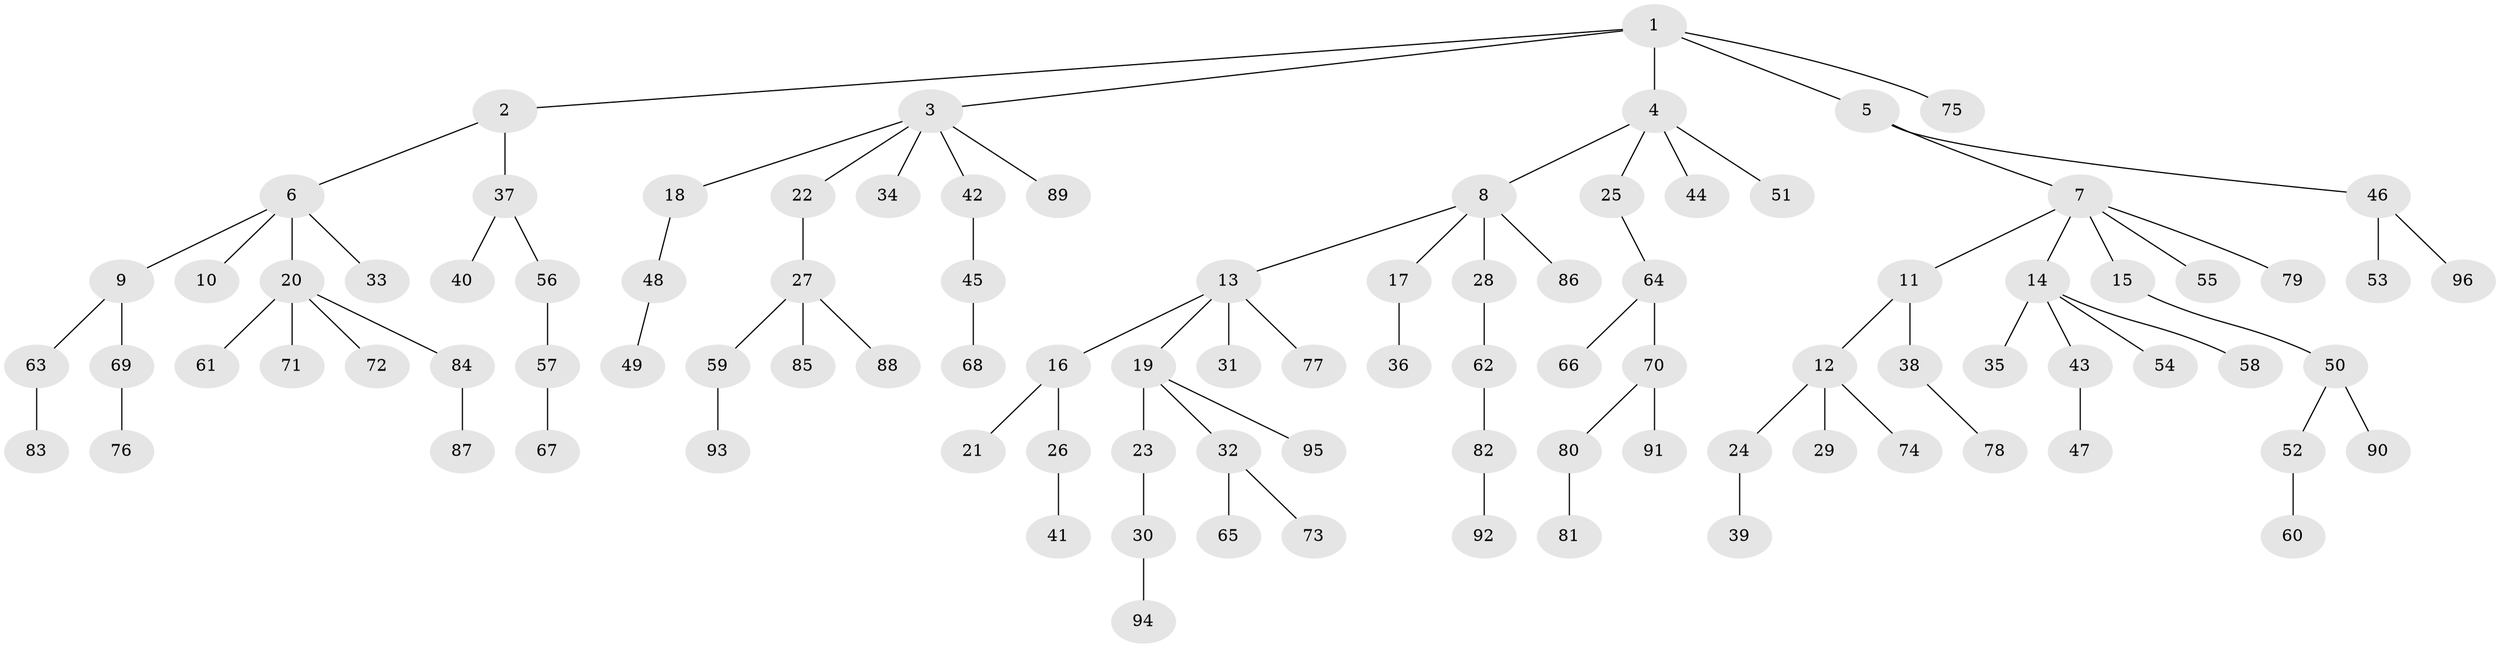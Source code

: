 // coarse degree distribution, {6: 0.029850746268656716, 5: 0.04477611940298507, 4: 0.04477611940298507, 3: 0.07462686567164178, 9: 0.014925373134328358, 1: 0.5522388059701493, 2: 0.23880597014925373}
// Generated by graph-tools (version 1.1) at 2025/42/03/06/25 10:42:05]
// undirected, 96 vertices, 95 edges
graph export_dot {
graph [start="1"]
  node [color=gray90,style=filled];
  1;
  2;
  3;
  4;
  5;
  6;
  7;
  8;
  9;
  10;
  11;
  12;
  13;
  14;
  15;
  16;
  17;
  18;
  19;
  20;
  21;
  22;
  23;
  24;
  25;
  26;
  27;
  28;
  29;
  30;
  31;
  32;
  33;
  34;
  35;
  36;
  37;
  38;
  39;
  40;
  41;
  42;
  43;
  44;
  45;
  46;
  47;
  48;
  49;
  50;
  51;
  52;
  53;
  54;
  55;
  56;
  57;
  58;
  59;
  60;
  61;
  62;
  63;
  64;
  65;
  66;
  67;
  68;
  69;
  70;
  71;
  72;
  73;
  74;
  75;
  76;
  77;
  78;
  79;
  80;
  81;
  82;
  83;
  84;
  85;
  86;
  87;
  88;
  89;
  90;
  91;
  92;
  93;
  94;
  95;
  96;
  1 -- 2;
  1 -- 3;
  1 -- 4;
  1 -- 5;
  1 -- 75;
  2 -- 6;
  2 -- 37;
  3 -- 18;
  3 -- 22;
  3 -- 34;
  3 -- 42;
  3 -- 89;
  4 -- 8;
  4 -- 25;
  4 -- 44;
  4 -- 51;
  5 -- 7;
  5 -- 46;
  6 -- 9;
  6 -- 10;
  6 -- 20;
  6 -- 33;
  7 -- 11;
  7 -- 14;
  7 -- 15;
  7 -- 55;
  7 -- 79;
  8 -- 13;
  8 -- 17;
  8 -- 28;
  8 -- 86;
  9 -- 63;
  9 -- 69;
  11 -- 12;
  11 -- 38;
  12 -- 24;
  12 -- 29;
  12 -- 74;
  13 -- 16;
  13 -- 19;
  13 -- 31;
  13 -- 77;
  14 -- 35;
  14 -- 43;
  14 -- 54;
  14 -- 58;
  15 -- 50;
  16 -- 21;
  16 -- 26;
  17 -- 36;
  18 -- 48;
  19 -- 23;
  19 -- 32;
  19 -- 95;
  20 -- 61;
  20 -- 71;
  20 -- 72;
  20 -- 84;
  22 -- 27;
  23 -- 30;
  24 -- 39;
  25 -- 64;
  26 -- 41;
  27 -- 59;
  27 -- 85;
  27 -- 88;
  28 -- 62;
  30 -- 94;
  32 -- 65;
  32 -- 73;
  37 -- 40;
  37 -- 56;
  38 -- 78;
  42 -- 45;
  43 -- 47;
  45 -- 68;
  46 -- 53;
  46 -- 96;
  48 -- 49;
  50 -- 52;
  50 -- 90;
  52 -- 60;
  56 -- 57;
  57 -- 67;
  59 -- 93;
  62 -- 82;
  63 -- 83;
  64 -- 66;
  64 -- 70;
  69 -- 76;
  70 -- 80;
  70 -- 91;
  80 -- 81;
  82 -- 92;
  84 -- 87;
}
